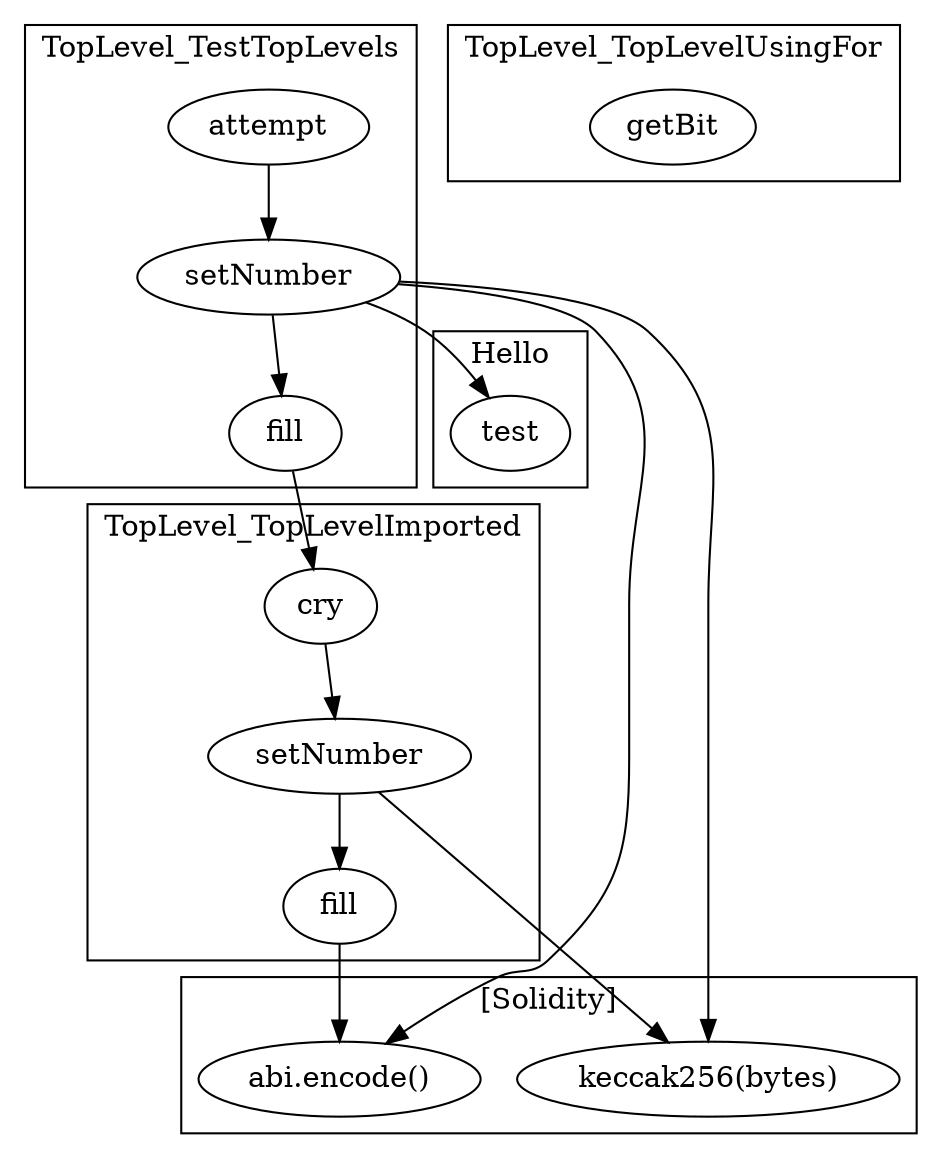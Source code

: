 strict digraph {
subgraph cluster_12_Hello {
label = "Hello"
"12_test" [label="test"]
}subgraph cluster_TopLevelFunctions_TestTopLevels_TopLevel_TestTopLevels {
label = "TopLevel_TestTopLevels"
"TopLevelFunctions_TestTopLevels_attempt" [label="attempt"]
"TopLevelFunctions_TestTopLevels_fill" [label="fill"]
"TopLevelFunctions_TestTopLevels_setNumber" [label="setNumber"]
}subgraph cluster_TopLevelFunctions_TopLevelImported_TopLevel_TopLevelImported {
label = "TopLevel_TopLevelImported"
"TopLevelFunctions_TopLevelImported_cry" [label="cry"]
"TopLevelFunctions_TopLevelImported_fill" [label="fill"]
"TopLevelFunctions_TopLevelImported_setNumber" [label="setNumber"]
}subgraph cluster_TopLevelFunctions_TopLevelUsingFor_TopLevel_TopLevelUsingFor {
label = "TopLevel_TopLevelUsingFor"
"TopLevelFunctions_TopLevelUsingFor_getBit" [label="getBit"]
}subgraph cluster_solidity {
label = "[Solidity]"
"abi.encode()" 
"keccak256(bytes)" 
}"TopLevelFunctions_TestTopLevels_setNumber" -> "12_test""TopLevelFunctions_TestTopLevels_attempt" -> "TopLevelFunctions_TestTopLevels_setNumber"
"TopLevelFunctions_TestTopLevels_fill" -> "TopLevelFunctions_TopLevelImported_cry"
"TopLevelFunctions_TestTopLevels_setNumber" -> "TopLevelFunctions_TestTopLevels_fill""TopLevelFunctions_TopLevelImported_cry" -> "TopLevelFunctions_TopLevelImported_setNumber"
"TopLevelFunctions_TopLevelImported_setNumber" -> "TopLevelFunctions_TopLevelImported_fill""TopLevelFunctions_TestTopLevels_setNumber" -> "abi.encode()"
"TopLevelFunctions_TestTopLevels_setNumber" -> "keccak256(bytes)"
"TopLevelFunctions_TopLevelImported_fill" -> "abi.encode()"
"TopLevelFunctions_TopLevelImported_setNumber" -> "keccak256(bytes)"
}